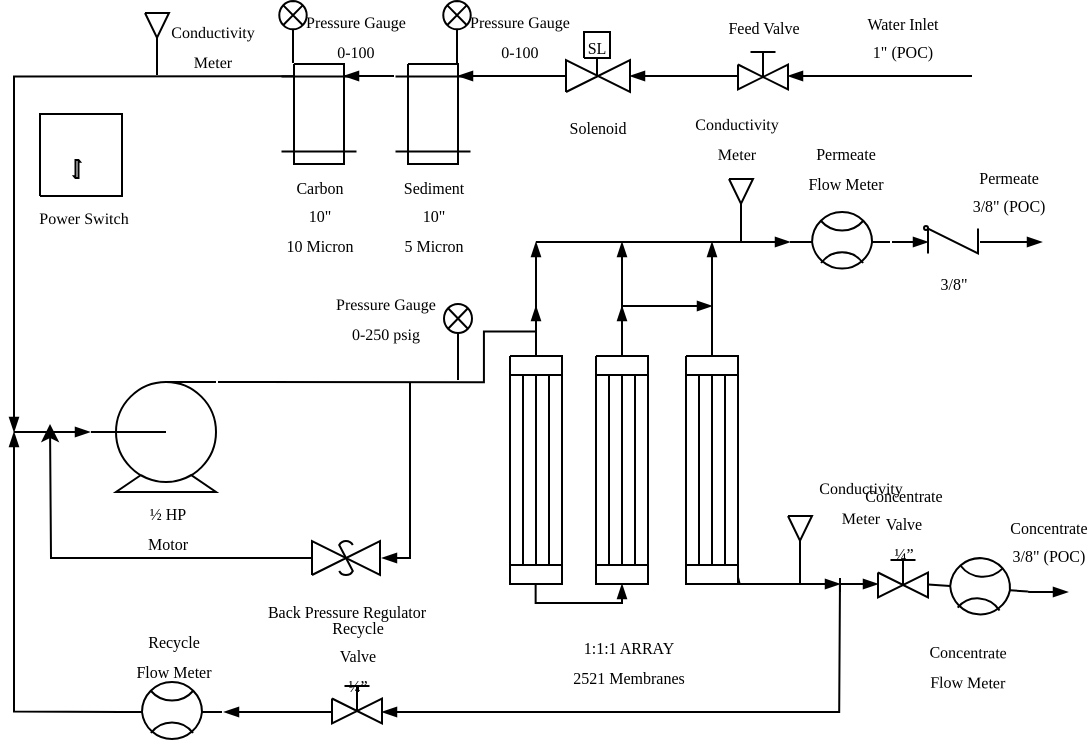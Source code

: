 <mxfile version="13.2.2" type="github">
  <diagram id="MShefhGijXn1EoUvpbQ7" name="Page-1">
    <mxGraphModel dx="593" dy="313" grid="1" gridSize="10" guides="1" tooltips="1" connect="1" arrows="1" fold="1" page="1" pageScale="1" pageWidth="850" pageHeight="1100" math="0" shadow="0">
      <root>
        <mxCell id="0" />
        <mxCell id="1" parent="0" />
        <mxCell id="JFg7P7vN6lW9qgMMOl7U-22" value="&lt;font style=&quot;font-size:8px;font-family:Calibri;color:#000000;direction:ltr;letter-spacing:0px;line-height:120%;opacity:1&quot;&gt;Pressure Gauge&lt;br/&gt;0-250 psig&lt;br/&gt;&lt;/font&gt;" style="text;vsdxID=43;rotation=0.05;fillColor=none;gradientColor=none;strokeColor=none;spacingLeft=-3;spacingRight=-3;labelBackgroundColor=none;rounded=0;html=1;whiteSpace=wrap;verticalAlign=middle;align=center;;html=1;" parent="1" vertex="1">
          <mxGeometry x="310" y="300" width="55.65" height="31.61" as="geometry" />
        </mxCell>
        <mxCell id="JFg7P7vN6lW9qgMMOl7U-39" value="&lt;font style=&quot;font-size:8px;font-family:Calibri;color:#000000;direction:ltr;letter-spacing:0px;line-height:120%;opacity:1&quot;&gt;Conductivity &lt;br/&gt;Meter&lt;br/&gt;&lt;/font&gt;" style="text;vsdxID=67;rotation=0.05;fillColor=none;gradientColor=none;strokeColor=none;spacingLeft=-3;spacingRight=-3;labelBackgroundColor=none;rounded=0;html=1;whiteSpace=wrap;verticalAlign=middle;align=center;;html=1;" parent="1" vertex="1">
          <mxGeometry x="490" y="210" width="46.95" height="31.61" as="geometry" />
        </mxCell>
        <mxCell id="JFg7P7vN6lW9qgMMOl7U-1" value="Pipelines" parent="0" />
        <mxCell id="JFg7P7vN6lW9qgMMOl7U-2" style="vsdxID=14;rotation=90;fillColor=none;gradientColor=none;strokeColor=none;spacingLeft=-3;spacingRight=-3;labelBackgroundColor=none;rounded=0;html=1;whiteSpace=wrap;" parent="JFg7P7vN6lW9qgMMOl7U-1" vertex="1">
          <mxGeometry x="358" y="167" width="31" height="14" as="geometry" />
        </mxCell>
        <mxCell id="JFg7P7vN6lW9qgMMOl7U-3" value="" style="verticalAlign=middle;align=center;vsdxID=15;rotation=90;fillColor=#FFFFFF;gradientColor=none;shape=stencil(tVLLEoMgDPwajjIISu25j/9gKipTKk6grf374tCHqJ0eOr0lZDe7IUFsYxvRSUSJdWCO8qpK1yC2RZSqtpGgnI8Q2yG2qQzIGsy5LUPeiQE5RCdzGTr0gUcGBiW3kOUh3QekgIMvwQNJKS54QEMMf/bKcrxKl/qRPhG9sgkYJ5wybSStBdQy8VpJpUUdlexVym70nP7ibnHSvzjzwfu7K6V12Nar/mkXHPN1ZLLIMePjzlq1IzxbY0IjQpphno0JscCc8EVh5mgmEM06mdMH0zP0T+GE2e4O);strokeColor=#000000;spacingLeft=-3;spacingRight=-3;labelBackgroundColor=none;rounded=0;html=1;whiteSpace=wrap;" parent="JFg7P7vN6lW9qgMMOl7U-2" vertex="1">
          <mxGeometry width="31" height="14" as="geometry" />
        </mxCell>
        <mxCell id="JFg7P7vN6lW9qgMMOl7U-4" value="" style="verticalAlign=middle;align=center;vsdxID=17;rotation=90;fillColor=#000000;gradientColor=none;shape=stencil(UzV2Ls5ILEhVNTIoLinKz04tz0wpyVA1dlE1MsrMy0gtyiwBslSNXVWNndPyi1LTi/JL81Ig/IJEkEoQKze/DGRCBUSfiameuSFIl5FBJUTE1ADMdYOozsnMQ1JtaGCARy2QgbAG4kJkOXQnAYUg3jF2BQA=);strokeColor=#000000;spacingLeft=-3;spacingRight=-3;labelBackgroundColor=none;rounded=0;html=1;whiteSpace=wrap;" parent="JFg7P7vN6lW9qgMMOl7U-2" vertex="1">
          <mxGeometry width="31" height="14" as="geometry" />
        </mxCell>
        <mxCell id="JFg7P7vN6lW9qgMMOl7U-5" value="&lt;font style=&quot;font-size:8px;font-family:Calibri;color:#000000;direction:ltr;letter-spacing:0px;line-height:120%;opacity:1&quot;&gt;Pressure Gauge&lt;br/&gt;0-100&lt;br/&gt;&lt;/font&gt;" style="text;vsdxID=14;rotation=0.05;fillColor=none;gradientColor=none;strokeColor=none;spacingLeft=-3;spacingRight=-3;labelBackgroundColor=none;rounded=0;html=1;whiteSpace=wrap;verticalAlign=middle;align=center;;html=1;" parent="JFg7P7vN6lW9qgMMOl7U-2" vertex="1">
          <mxGeometry x="19" y="-8" width="55.65" height="31.61" as="geometry" />
        </mxCell>
        <mxCell id="JFg7P7vN6lW9qgMMOl7U-6" style="vsdxID=18;rotation=90;fillColor=none;gradientColor=none;strokeColor=none;spacingLeft=-3;spacingRight=-3;labelBackgroundColor=none;rounded=0;html=1;whiteSpace=wrap;" parent="JFg7P7vN6lW9qgMMOl7U-1" vertex="1">
          <mxGeometry x="276" y="167" width="31" height="14" as="geometry" />
        </mxCell>
        <mxCell id="JFg7P7vN6lW9qgMMOl7U-7" value="" style="verticalAlign=middle;align=center;vsdxID=19;rotation=90;fillColor=#FFFFFF;gradientColor=none;shape=stencil(tVLLEoMgDPwajjIISu25j/9gKipTKk6grf374tCHqJ0eOr0lZDe7IUFsYxvRSUSJdWCO8qpK1yC2RZSqtpGgnI8Q2yG2qQzIGsy5LUPeiQE5RCdzGTr0gUcGBiW3kOUh3QekgIMvwQNJKS54QEMMf/bKcrxKl/qRPhG9sgkYJ5wybSStBdQy8VpJpUUdlexVym70nP7ibnHSvzjzwfu7K6V12Nar/mkXHPN1ZLLIMePjzlq1IzxbY0IjQpphno0JscCc8EVh5mgmEM06mdMH0zP0T+GE2e4O);strokeColor=#000000;spacingLeft=-3;spacingRight=-3;labelBackgroundColor=none;rounded=0;html=1;whiteSpace=wrap;" parent="JFg7P7vN6lW9qgMMOl7U-6" vertex="1">
          <mxGeometry width="31" height="14" as="geometry" />
        </mxCell>
        <mxCell id="JFg7P7vN6lW9qgMMOl7U-8" value="" style="verticalAlign=middle;align=center;vsdxID=21;rotation=90;fillColor=#000000;gradientColor=none;shape=stencil(UzV2Ls5ILEhVNTIoLinKz04tz0wpyVA1dlE1MsrMy0gtyiwBslSNXVWNndPyi1LTi/JL81Ig/IJEkEoQKze/DGRCBUSfiameuSFIl5FBJUTE1ADMdYOozsnMQ1JtaGCARy2QgbAG4kJkOXQnAYUg3jF2BQA=);strokeColor=#000000;spacingLeft=-3;spacingRight=-3;labelBackgroundColor=none;rounded=0;html=1;whiteSpace=wrap;" parent="JFg7P7vN6lW9qgMMOl7U-6" vertex="1">
          <mxGeometry width="31" height="14" as="geometry" />
        </mxCell>
        <mxCell id="JFg7P7vN6lW9qgMMOl7U-9" value="&lt;font style=&quot;font-size:8px;font-family:Calibri;color:#000000;direction:ltr;letter-spacing:0px;line-height:120%;opacity:1&quot;&gt;Pressure Gauge&lt;br/&gt;0-100&lt;br/&gt;&lt;/font&gt;" style="text;vsdxID=18;rotation=0.05;fillColor=none;gradientColor=none;strokeColor=none;spacingLeft=-3;spacingRight=-3;labelBackgroundColor=none;rounded=0;html=1;whiteSpace=wrap;verticalAlign=middle;align=center;;html=1;" parent="JFg7P7vN6lW9qgMMOl7U-6" vertex="1">
          <mxGeometry x="19" y="-8" width="55.65" height="31.61" as="geometry" />
        </mxCell>
        <mxCell id="JFg7P7vN6lW9qgMMOl7U-10" style="vsdxID=23;fillColor=none;gradientColor=none;strokeColor=none;spacingLeft=-3;spacingRight=-3;labelBackgroundColor=none;rounded=0;html=1;whiteSpace=wrap;" parent="JFg7P7vN6lW9qgMMOl7U-1" vertex="1">
          <mxGeometry x="206" y="499" width="50" height="30" as="geometry" />
        </mxCell>
        <mxCell id="JFg7P7vN6lW9qgMMOl7U-11" style="vsdxID=24;fillColor=#FFFFFF;gradientColor=none;shape=stencil(tVPLbsMgEPwajkaYjR+c0+Q/UINtVNdYmCTO3xe0rhscGrWH3HZ3hmWGEQT2UydHRTibnDUf6qpPriPwRjjXQ6esdr4icCCwb4xVrTXn4YT9KAMzVJ/mEjbMeI6zcISzG7YFtkekSvvuIbtQgdG8RLZd6ZQvo4VUJ/exOZOznjJrnHTaDAguWC9tqzJ/V9b0so2g6arU+DBOquOCQh2r29VUxOrSbv+tLv+DOl/8vHmj+x4jW/FfAxGRxLx4YrmiFWwslzT0d5arPLXvJYHERjYX18+MlPRb12oEaCHi7ERq30uMRNltcvPF9m/5Ef5LOHwB);strokeColor=#000000;spacingLeft=-3;spacingRight=-3;labelBackgroundColor=none;rounded=0;html=1;whiteSpace=wrap;" parent="JFg7P7vN6lW9qgMMOl7U-10" vertex="1">
          <mxGeometry width="50" height="30" as="geometry" />
        </mxCell>
        <mxCell id="JFg7P7vN6lW9qgMMOl7U-12" style="vsdxID=25;fillColor=#000000;gradientColor=none;shape=stencil(jZBJDoAgDEVP0z3SmLh3uIcJKEQFgzjdXkgXDgvi7v/29actYLmodpbA2eKdHeSuhVeAFXCujZJO+6AAa8Cys072zq5GkJ/bSEY12S0mHDTH4gRnJ7mcbEPkqM2DTKLv0OJ/asZSbBD34nTzs/c9MpToQVhf);strokeColor=#000000;spacingLeft=-3;spacingRight=-3;labelBackgroundColor=none;rounded=0;html=1;whiteSpace=wrap;" parent="JFg7P7vN6lW9qgMMOl7U-10" vertex="1">
          <mxGeometry width="50" height="30" as="geometry" />
        </mxCell>
        <mxCell id="JFg7P7vN6lW9qgMMOl7U-13" value="&lt;font style=&quot;font-size:8px;font-family:Calibri;color:#000000;direction:ltr;letter-spacing:0px;line-height:120%;opacity:1&quot;&gt;Recycle&lt;br/&gt;Flow Meter&lt;br/&gt;&lt;/font&gt;" style="text;vsdxID=23;fillColor=none;gradientColor=none;strokeColor=none;spacingLeft=-3;spacingRight=-3;labelBackgroundColor=none;rounded=0;html=1;whiteSpace=wrap;verticalAlign=middle;align=center;;html=1;" parent="JFg7P7vN6lW9qgMMOl7U-10" vertex="1">
          <mxGeometry x="4.58" y="-29.62" width="41.64" height="31.61" as="geometry" />
        </mxCell>
        <mxCell id="JFg7P7vN6lW9qgMMOl7U-14" value="" style="vsdxID=36;edgeStyle=none;startArrow=blockThin;endArrow=none;startSize=5;endSize=5;strokeColor=#000000;spacingTop=0;spacingBottom=0;spacingLeft=0;spacingRight=0;verticalAlign=middle;html=1;labelBackgroundColor=none;rounded=0;align=center;" parent="JFg7P7vN6lW9qgMMOl7U-1" edge="1">
          <mxGeometry relative="1" as="geometry">
            <mxPoint x="53" y="-61" as="offset" />
            <Array as="points" />
            <mxPoint x="501" y="406" as="sourcePoint" />
            <mxPoint x="501" y="311" as="targetPoint" />
          </mxGeometry>
        </mxCell>
        <mxCell id="JFg7P7vN6lW9qgMMOl7U-15" value="" style="vsdxID=35;edgeStyle=none;startArrow=blockThin;endArrow=none;startSize=5;endSize=5;strokeColor=#000000;spacingTop=0;spacingBottom=0;spacingLeft=0;spacingRight=0;verticalAlign=middle;html=1;labelBackgroundColor=none;rounded=0;align=center;" parent="JFg7P7vN6lW9qgMMOl7U-1" edge="1">
          <mxGeometry relative="1" as="geometry">
            <mxPoint x="18" y="-13" as="offset" />
            <Array as="points" />
            <mxPoint x="501" y="311" as="sourcePoint" />
            <mxPoint x="456" y="311" as="targetPoint" />
          </mxGeometry>
        </mxCell>
        <mxCell id="JFg7P7vN6lW9qgMMOl7U-16" value="" style="vsdxID=51;edgeStyle=none;startArrow=blockThin;endArrow=none;startSize=5;endSize=5;strokeColor=#000000;spacingTop=0;spacingBottom=0;spacingLeft=0;spacingRight=0;verticalAlign=middle;html=1;labelBackgroundColor=none;rounded=0;align=center;" parent="JFg7P7vN6lW9qgMMOl7U-1" edge="1">
          <mxGeometry relative="1" as="geometry">
            <mxPoint x="-23" y="-13" as="offset" />
            <Array as="points" />
            <mxPoint x="540" y="279" as="sourcePoint" />
            <mxPoint x="413" y="279" as="targetPoint" />
          </mxGeometry>
        </mxCell>
        <mxCell id="JFg7P7vN6lW9qgMMOl7U-17" value="" style="vsdxID=34;edgeStyle=none;startArrow=blockThin;endArrow=none;startSize=5;endSize=5;strokeColor=#000000;spacingTop=0;spacingBottom=0;spacingLeft=0;spacingRight=0;verticalAlign=middle;html=1;labelBackgroundColor=none;rounded=0;align=center;" parent="JFg7P7vN6lW9qgMMOl7U-1" edge="1">
          <mxGeometry relative="1" as="geometry">
            <mxPoint x="27" y="34" as="offset" />
            <Array as="points" />
            <mxPoint x="456" y="311" as="sourcePoint" />
            <mxPoint x="456" y="406" as="targetPoint" />
          </mxGeometry>
        </mxCell>
        <mxCell id="JFg7P7vN6lW9qgMMOl7U-18" value="" style="vsdxID=32;edgeStyle=none;startArrow=blockThin;endArrow=none;startSize=5;endSize=5;strokeColor=#000000;spacingTop=0;spacingBottom=0;spacingLeft=0;spacingRight=0;verticalAlign=middle;html=1;labelBackgroundColor=none;rounded=0;align=center;" parent="JFg7P7vN6lW9qgMMOl7U-1" edge="1">
          <mxGeometry relative="1" as="geometry">
            <mxPoint x="53" y="-61" as="offset" />
            <Array as="points" />
            <mxPoint x="413" y="406" as="sourcePoint" />
            <mxPoint x="413" y="311" as="targetPoint" />
          </mxGeometry>
        </mxCell>
        <mxCell id="JFg7P7vN6lW9qgMMOl7U-19" style="vsdxID=43;rotation=90;fillColor=none;gradientColor=none;strokeColor=none;spacingLeft=-3;spacingRight=-3;labelBackgroundColor=none;rounded=0;html=1;whiteSpace=wrap;" parent="JFg7P7vN6lW9qgMMOl7U-1" vertex="1">
          <mxGeometry x="355" y="322" width="38" height="14" as="geometry" />
        </mxCell>
        <mxCell id="JFg7P7vN6lW9qgMMOl7U-20" value="" style="verticalAlign=middle;align=center;vsdxID=44;rotation=90;fillColor=#FFFFFF;gradientColor=none;shape=stencil(tVLLDsIgEPwajiU8pKnnWv+DWNoSsTQLav17afBRrMZ48LbLzuzMsot46To5KMSI82D36qxr3yG+QYzpvlOgfYgQrxAvGwuqBXvs65gPckJO0cGepg5j5JGJwcglZiKm24iUsAsluCHpGhMR0ZDC7714gem7dmTM5KhdBtZLr22fKBsJrcqCVNYY2SYld1ZqmD3TH81hQhN/b2f9i7kQPD+80cbEfT3qn7YhsCgSk4XAPJ93Nrqf4TnDgiUEusL5ak5IBZaELwoLRwuBZNaXOUPweojhKR4xr64=);strokeColor=#000000;spacingLeft=-3;spacingRight=-3;labelBackgroundColor=none;rounded=0;html=1;whiteSpace=wrap;" parent="JFg7P7vN6lW9qgMMOl7U-19" vertex="1">
          <mxGeometry width="38" height="14" as="geometry" />
        </mxCell>
        <mxCell id="JFg7P7vN6lW9qgMMOl7U-21" value="" style="verticalAlign=middle;align=center;vsdxID=46;rotation=90;fillColor=#000000;gradientColor=none;shape=stencil(fU85DoAwDHtNVhQaIbFz/AOJQiugRaVcv6clA4iBzXbsxAEqFtXMEgQu3tlB7rr1CqgEIbRR0mkfEFAFVHTWyd7Z1bTM5yY6I5rsFjccnKM8SWNI4MlChjet2Txq8zKniD/eAJ4rXPA9+zYKEn9D1QU=);strokeColor=#000000;spacingLeft=-3;spacingRight=-3;labelBackgroundColor=none;rounded=0;html=1;whiteSpace=wrap;" parent="JFg7P7vN6lW9qgMMOl7U-19" vertex="1">
          <mxGeometry width="38" height="14" as="geometry" />
        </mxCell>
        <mxCell id="JFg7P7vN6lW9qgMMOl7U-23" value="&lt;p style=&quot;align:center;margin-left:0;margin-right:0;margin-top:0px;margin-bottom:0px;text-indent:0;valign:middle;direction:ltr;&quot;&gt;&lt;font style=&quot;font-size:8px;font-family:Calibri;color:#000000;direction:ltr;letter-spacing:0px;line-height:120%;opacity:1&quot;&gt;1:1:1 ARRAY&lt;br/&gt;2521 Membranes&lt;/font&gt;&lt;font style=&quot;font-size:14px;font-family:Calibri;color:#000000;direction:ltr;letter-spacing:0px;line-height:120%;opacity:1&quot;&gt;&lt;br/&gt;&lt;/font&gt;&lt;/p&gt;" style="verticalAlign=middle;align=center;vsdxID=47;fillColor=none;gradientColor=none;shape=stencil(nZBLDoAgDERP0z3SIyjew0SURgSD+Lu9kMZoXLhwN9O+tukAlrNpJg1SzDH4QW/URgNYgZTkjA4UkwJUgGXng+6DX1zLfmoymdXo17xh5zmRJ6Q42BWCfc2oJfdAr+Yv+AP9Cb7OJ3H/2JG1HNGz/84klThPVCc=);strokeColor=none;labelBackgroundColor=none;rounded=0;html=1;whiteSpace=wrap;" parent="JFg7P7vN6lW9qgMMOl7U-1" vertex="1">
          <mxGeometry x="406" y="476" width="107" height="25" as="geometry" />
        </mxCell>
        <mxCell id="JFg7P7vN6lW9qgMMOl7U-24" style="vsdxID=55;fillColor=none;gradientColor=none;strokeColor=none;spacingLeft=-3;spacingRight=-3;labelBackgroundColor=none;rounded=0;html=1;whiteSpace=wrap;" parent="JFg7P7vN6lW9qgMMOl7U-1" vertex="1">
          <mxGeometry x="540" y="264" width="50" height="30" as="geometry" />
        </mxCell>
        <mxCell id="JFg7P7vN6lW9qgMMOl7U-25" style="vsdxID=56;fillColor=#FFFFFF;gradientColor=none;shape=stencil(tVPLbsMgEPwajkaY9YOc0/Q/UIJtVNdYa9I4f18oViJwHDWH3JadYXeGEQT2UydHRTibLJovddEn2xH4IJzroVOorasIHAjsG4OqRXMeTuE8Ss/01bf58RPmcI9zyoS/xdk1dEr2d/wMbIlHB+HCBkY95tl4o1OoQmshia2RbM7krKcMjZVWmyGAC9ZLbFXm1mVNL9sImi5Kjav2Q4F8RyERWAgq6kjgpueXBeb/EOiK++M3uu9Ddjd8KxnIU5V5+cR4TUWZGK9owSPjNWyMfEsysZ31bvHMTkVZkdgBWkRu1g8k3ugmijGJ0BXpf3Ot8Ffh8As=);strokeColor=#000000;spacingLeft=-3;spacingRight=-3;labelBackgroundColor=none;rounded=0;html=1;whiteSpace=wrap;" parent="JFg7P7vN6lW9qgMMOl7U-24" vertex="1">
          <mxGeometry width="50" height="30" as="geometry" />
        </mxCell>
        <mxCell id="JFg7P7vN6lW9qgMMOl7U-26" style="vsdxID=57;fillColor=#000000;gradientColor=none;shape=stencil(UzV2Ls5ILEhVNTIoLinKz04tz0wpyVA1dlE1MsrMy0gtyiwBslSNXVWNndPyi1LTi/JL81Ig/IJEkEoQKze/DGRCBUSfAUiHkUElhGcK4bpBVOZk5iGpNDLSM7DAoxrVXAsCqlHNNjTA5w4gA+F8iM+R5dC9ChSCBJOxKwA=);strokeColor=#000000;spacingLeft=-3;spacingRight=-3;labelBackgroundColor=none;rounded=0;html=1;whiteSpace=wrap;" parent="JFg7P7vN6lW9qgMMOl7U-24" vertex="1">
          <mxGeometry width="50" height="30" as="geometry" />
        </mxCell>
        <mxCell id="JFg7P7vN6lW9qgMMOl7U-27" value="&lt;font style=&quot;font-size:8px;font-family:Calibri;color:#000000;direction:ltr;letter-spacing:0px;line-height:120%;opacity:1&quot;&gt;Permeate&lt;br/&gt;Flow Meter&lt;br/&gt;&lt;/font&gt;" style="text;vsdxID=55;fillColor=none;gradientColor=none;strokeColor=none;spacingLeft=-3;spacingRight=-3;labelBackgroundColor=none;rounded=0;html=1;whiteSpace=wrap;verticalAlign=middle;align=center;;html=1;" parent="JFg7P7vN6lW9qgMMOl7U-24" vertex="1">
          <mxGeometry x="7.12" y="-39.15" width="41.64" height="31.61" as="geometry" />
        </mxCell>
        <mxCell id="JFg7P7vN6lW9qgMMOl7U-28" style="vsdxID=8;rotation=90;fillColor=none;gradientColor=none;strokeColor=none;spacingLeft=-3;spacingRight=-3;labelBackgroundColor=none;rounded=0;html=1;whiteSpace=wrap;" parent="JFg7P7vN6lW9qgMMOl7U-1" vertex="1">
          <mxGeometry x="208" y="174" width="31" height="12" as="geometry" />
        </mxCell>
        <mxCell id="JFg7P7vN6lW9qgMMOl7U-29" value="" style="verticalAlign=middle;align=center;vsdxID=9;rotation=90;fillColor=#FFFFFF;gradientColor=none;shape=stencil(jZBLDoQgDIZP0z1DnROg3sNElEYEg+iMtxfShY+Fcff/7dcnoJpNM2mQYo7BD/pHbTSAJUhJzuhAMSnAClB1Pug++MW17Kcmk1mNfs0d/lwncoUUG7uPYF8zasmd0OLKfh/QK/kavI1P4li7I2v56nP+fmYK8Yuw2gE=);strokeColor=#000000;spacingLeft=-3;spacingRight=-3;labelBackgroundColor=none;rounded=0;html=1;whiteSpace=wrap;" parent="JFg7P7vN6lW9qgMMOl7U-28" vertex="1">
          <mxGeometry width="31" height="12" as="geometry" />
        </mxCell>
        <mxCell id="JFg7P7vN6lW9qgMMOl7U-30" value="" style="verticalAlign=middle;align=center;vsdxID=10;rotation=90;fillColor=#000000;gradientColor=none;shape=stencil(fY9LDoAgDERP0z1SPYGfe5CAQlQggL/bC+lC48LdTPvaTgHbqIVXwFlMwc3qMDJpwA44N1arYFJWgD1gO7qgpuA2K8l7UciiVreXDSfNVYyVGc4u8g3ZgdjF2Bdb/6FZPDco3rv3zZNL9Av2Nw==);strokeColor=#000000;spacingLeft=-3;spacingRight=-3;labelBackgroundColor=none;rounded=0;html=1;whiteSpace=wrap;" parent="JFg7P7vN6lW9qgMMOl7U-28" vertex="1">
          <mxGeometry width="31" height="12" as="geometry" />
        </mxCell>
        <mxCell id="JFg7P7vN6lW9qgMMOl7U-31" value="&lt;font style=&quot;font-size:8px;font-family:Calibri;color:#000000;direction:ltr;letter-spacing:0px;line-height:120%;opacity:1&quot;&gt;Conductivity &lt;br/&gt;Meter&lt;br/&gt;&lt;/font&gt;" style="text;vsdxID=8;rotation=0.05;fillColor=none;gradientColor=none;strokeColor=none;spacingLeft=-3;spacingRight=-3;labelBackgroundColor=none;rounded=0;html=1;whiteSpace=wrap;verticalAlign=middle;align=center;;html=1;" parent="JFg7P7vN6lW9qgMMOl7U-28" vertex="1">
          <mxGeometry x="20" y="-10" width="46.95" height="31.61" as="geometry" />
        </mxCell>
        <mxCell id="JFg7P7vN6lW9qgMMOl7U-32" style="vsdxID=59;rotation=4;fillColor=none;gradientColor=none;strokeColor=none;spacingLeft=-3;spacingRight=-3;labelBackgroundColor=none;rounded=0;html=1;whiteSpace=wrap;" parent="JFg7P7vN6lW9qgMMOl7U-1" vertex="1">
          <mxGeometry x="609" y="437" width="50" height="30" as="geometry" />
        </mxCell>
        <mxCell id="JFg7P7vN6lW9qgMMOl7U-33" style="vsdxID=60;rotation=4;fillColor=#FFFFFF;gradientColor=none;shape=stencil(tVPRcoMgEPwaHr2BO6n6nKb/wSSoTK04SBv798HipIOaTPuQt+N2OXZvB0aHsVWDZshH7+y7vpizbxm9MkTTt9oZHypGR0aH2jrdOPvZn+N5UDNzrj7s1zxhivcQQeTzLeTfsSP5z/EtspU7BcgtbOKAIrLdjQ65jK2FVCJw3BvJp0xNZsyc9cob20dwwTrlGp2F57K6U00CjReth017VyBWG4F5CUWVCLzr+d8CxR8EhuJ3+bXpupjdDb+XDAkQ6RqFfGC8gGrl+wVk6rsg4PnexKcEk7rZvl0+ciOhXNshQErsbBdUPtFOEuMqwlCs/1toxb9Kxys=);strokeColor=#000000;spacingLeft=-3;spacingRight=-3;labelBackgroundColor=none;rounded=0;html=1;whiteSpace=wrap;" parent="JFg7P7vN6lW9qgMMOl7U-32" vertex="1">
          <mxGeometry width="50" height="30" as="geometry" />
        </mxCell>
        <mxCell id="JFg7P7vN6lW9qgMMOl7U-34" style="vsdxID=61;rotation=4;fillColor=#000000;gradientColor=none;shape=stencil(jVDLDoMwDPuaXFFIQOLO2H8gUdZqrEWl4/H3tMphsAPiZieOZQe4nnQ7KiCcgndvtZguaOAHEBmrlTchIuAGuO6dVy/vvrYTPrZJmdDHzclhlTtMF4SbsFLoU5SDsQclUZYXF+qzb0UZ0m3vHK9yRPCLL82Pu/+qcSRv4mYH);strokeColor=#000000;spacingLeft=-3;spacingRight=-3;labelBackgroundColor=none;rounded=0;html=1;whiteSpace=wrap;" parent="JFg7P7vN6lW9qgMMOl7U-32" vertex="1">
          <mxGeometry width="50" height="30" as="geometry" />
        </mxCell>
        <mxCell id="JFg7P7vN6lW9qgMMOl7U-35" value="&lt;font style=&quot;font-size:8px;font-family:Calibri;color:#000000;direction:ltr;letter-spacing:0px;line-height:120%;opacity:1&quot;&gt;Concentrate&lt;br/&gt;Flow Meter&lt;br/&gt;&lt;/font&gt;" style="text;vsdxID=59;rotation=0.56;fillColor=none;gradientColor=none;strokeColor=none;spacingLeft=-3;spacingRight=-3;labelBackgroundColor=none;rounded=0;html=1;whiteSpace=wrap;verticalAlign=middle;align=center;;html=1;" parent="JFg7P7vN6lW9qgMMOl7U-32" vertex="1">
          <mxGeometry x="-2" y="37" width="44.48" height="31.61" as="geometry" />
        </mxCell>
        <mxCell id="JFg7P7vN6lW9qgMMOl7U-36" style="vsdxID=67;rotation=90;fillColor=none;gradientColor=none;strokeColor=none;spacingLeft=-3;spacingRight=-3;labelBackgroundColor=none;rounded=0;html=1;whiteSpace=wrap;" parent="JFg7P7vN6lW9qgMMOl7U-1" vertex="1">
          <mxGeometry x="500" y="257" width="31" height="12" as="geometry" />
        </mxCell>
        <mxCell id="JFg7P7vN6lW9qgMMOl7U-37" value="" style="verticalAlign=middle;align=center;vsdxID=68;rotation=90;fillColor=#FFFFFF;gradientColor=none;shape=stencil(jZBLDoQgDIZP0z1DnROg3sNElEYEg+iMtxfShY+Fcff/7dcnoJpNM2mQYo7BD/pHbTSAJUhJzuhAMSnAClB1Pug++MW17Kcmk1mNfs0d/lwncoUUG7uPYF8zasmd0OLKfh/QK/kavI1P4li7I2v56nP+fmYK8Yuw2gE=);strokeColor=#000000;spacingLeft=-3;spacingRight=-3;labelBackgroundColor=none;rounded=0;html=1;whiteSpace=wrap;" parent="JFg7P7vN6lW9qgMMOl7U-36" vertex="1">
          <mxGeometry width="31" height="12" as="geometry" />
        </mxCell>
        <mxCell id="JFg7P7vN6lW9qgMMOl7U-38" value="" style="verticalAlign=middle;align=center;vsdxID=69;rotation=90;fillColor=#000000;gradientColor=none;shape=stencil(fY9LDoAgDERP0z1SPYGfe5CAQlQggL/bC+lC48LdTPvaTgHbqIVXwFlMwc3qMDJpwA44N1arYFJWgD1gO7qgpuA2K8l7UciiVreXDSfNVYyVGc4u8g3ZgdjF2Bdb/6FZPDco3rv3zZNL9Av2Nw==);strokeColor=#000000;spacingLeft=-3;spacingRight=-3;labelBackgroundColor=none;rounded=0;html=1;whiteSpace=wrap;" parent="JFg7P7vN6lW9qgMMOl7U-36" vertex="1">
          <mxGeometry width="31" height="12" as="geometry" />
        </mxCell>
        <mxCell id="JFg7P7vN6lW9qgMMOl7U-40" style="vsdxID=38;rotation=90;fillColor=none;gradientColor=none;strokeColor=none;spacingLeft=-3;spacingRight=-3;labelBackgroundColor=none;rounded=0;html=1;whiteSpace=wrap;" parent="JFg7P7vN6lW9qgMMOl7U-1" vertex="1">
          <mxGeometry x="528" y="427" width="70.97" height="12" as="geometry" />
        </mxCell>
        <mxCell id="JFg7P7vN6lW9qgMMOl7U-41" value="" style="verticalAlign=middle;align=center;vsdxID=39;rotation=90;fillColor=#FFFFFF;gradientColor=none;shape=stencil(jZBJDoQwDARf4yvKxIIPsPwDiUCsCQkKYZnfTyIfWA6IW7ddttoGLGfdTgqkmIN3X7VRFzRgBVKS1cpTiAqwBix759Xg3WI79lObyKRGt6YNO8+JNCHFj91HsG8YNWRPKBYZFhc8f6Cvi1+DtwRRHMl7MoYPP/fvl8YSfwnrPw==);strokeColor=#000000;spacingLeft=-3;spacingRight=-3;labelBackgroundColor=none;rounded=0;html=1;whiteSpace=wrap;" parent="JFg7P7vN6lW9qgMMOl7U-40" vertex="1">
          <mxGeometry width="34" height="12" as="geometry" />
        </mxCell>
        <mxCell id="JFg7P7vN6lW9qgMMOl7U-42" value="" style="verticalAlign=middle;align=center;vsdxID=40;rotation=90;fillColor=#000000;gradientColor=none;shape=stencil(fY9LDoAgDERP061BGrmAn3uYiEJUIIC/2wvpQuPC3Uz72k4B66B6J4GzEL2d5aGHqAAb4FwbJb2OSQG2gPVovZy83cxA3vWZzGq1e95w0lzJWJ7h7CJfke2IXbR5sSgKFD90Es8ZSvjufSOlEr2D7Q0=);strokeColor=#000000;spacingLeft=-3;spacingRight=-3;labelBackgroundColor=none;rounded=0;html=1;whiteSpace=wrap;" parent="JFg7P7vN6lW9qgMMOl7U-40" vertex="1">
          <mxGeometry width="34" height="12" as="geometry" />
        </mxCell>
        <mxCell id="JFg7P7vN6lW9qgMMOl7U-43" value="&lt;font style=&quot;font-size:8px;font-family:Calibri;color:#000000;direction:ltr;letter-spacing:0px;line-height:120%;opacity:1&quot;&gt;Conductivity &lt;br/&gt;Meter&lt;br/&gt;&lt;/font&gt;" style="text;vsdxID=38;rotation=0.05;fillColor=none;gradientColor=none;strokeColor=none;spacingLeft=-3;spacingRight=-3;labelBackgroundColor=none;rounded=0;html=1;whiteSpace=wrap;verticalAlign=middle;align=center;;html=1;" parent="JFg7P7vN6lW9qgMMOl7U-40" vertex="1">
          <mxGeometry x="24.02" y="-30" width="46.95" height="21" as="geometry" />
        </mxCell>
        <mxCell id="JFg7P7vN6lW9qgMMOl7U-44" value="" style="verticalAlign=middle;align=center;vsdxID=72;fillColor=#FFFFFF;gradientColor=none;shape=stencil(nZBLDoAgDERP0z3SIyjew0SURgSD+Lu9kMZoXLhwN9O+tukAlrNpJg1SzDH4QW/URgNYgZTkjA4UkwJUgGXng+6DX1zLfmoymdXo17xh5zmRJ6Q42BWCfc2oJfdAr+Yv+AP9Cb7OJ3H/2JG1HNGz/84klThPVCc=);strokeColor=#000000;labelBackgroundColor=none;rounded=0;html=1;whiteSpace=wrap;" parent="JFg7P7vN6lW9qgMMOl7U-1" vertex="1">
          <mxGeometry x="165" y="215" width="41" height="41" as="geometry" />
        </mxCell>
        <mxCell id="JFg7P7vN6lW9qgMMOl7U-47" parent="JFg7P7vN6lW9qgMMOl7U-1" vertex="1">
          <mxGeometry x="350" y="349" as="geometry" />
        </mxCell>
        <mxCell id="JFg7P7vN6lW9qgMMOl7U-48" value="" style="vsdxID=76;edgeStyle=none;startArrow=blockThin;endArrow=none;startSize=5;endSize=5;strokeColor=#000000;spacingTop=0;spacingBottom=0;spacingLeft=0;spacingRight=0;verticalAlign=middle;html=1;labelBackgroundColor=none;rounded=0;align=center;exitX=1.029;exitY=0.5;exitDx=0;exitDy=0;exitPerimeter=0;" parent="JFg7P7vN6lW9qgMMOl7U-1" source="JFg7P7vN6lW9qgMMOl7U-96" target="JFg7P7vN6lW9qgMMOl7U-47" edge="1">
          <mxGeometry relative="1" as="geometry">
            <mxPoint x="46" y="16" as="offset" />
            <Array as="points">
              <mxPoint x="350" y="437" />
            </Array>
          </mxGeometry>
        </mxCell>
        <mxCell id="JFg7P7vN6lW9qgMMOl7U-49" parent="JFg7P7vN6lW9qgMMOl7U-1" vertex="1">
          <mxGeometry x="565" y="450" as="geometry" />
        </mxCell>
        <mxCell id="JFg7P7vN6lW9qgMMOl7U-50" value="" style="vsdxID=37;edgeStyle=none;startArrow=blockThin;endArrow=none;startSize=5;endSize=5;strokeColor=#000000;spacingTop=0;spacingBottom=0;spacingLeft=0;spacingRight=0;verticalAlign=middle;html=1;labelBackgroundColor=none;rounded=0;align=center;" parent="JFg7P7vN6lW9qgMMOl7U-1" source="JFg7P7vN6lW9qgMMOl7U-49" target="JFg7P7vN6lW9qgMMOl7U-106" edge="1">
          <mxGeometry relative="1" as="geometry">
            <mxPoint x="15" y="-13" as="offset" />
            <Array as="points">
              <mxPoint x="514.83" y="450" />
            </Array>
          </mxGeometry>
        </mxCell>
        <mxCell id="JFg7P7vN6lW9qgMMOl7U-51" parent="JFg7P7vN6lW9qgMMOl7U-1" vertex="1">
          <mxGeometry x="631" y="196" as="geometry" />
        </mxCell>
        <mxCell id="JFg7P7vN6lW9qgMMOl7U-52" value="&lt;font style=&quot;font-size:8px;font-family:Calibri;color:#000000;direction:ltr;letter-spacing:0px;line-height:120%;opacity:1&quot;&gt;Water Inlet&lt;br/&gt;1&amp;quot; (POC)&lt;br/&gt;&lt;/font&gt;" style="vsdxID=1;edgeStyle=none;startArrow=blockThin;endArrow=none;startSize=5;endSize=5;strokeColor=#000000;spacingTop=0;spacingBottom=0;spacingLeft=0;spacingRight=0;verticalAlign=middle;html=1;labelBackgroundColor=none;rounded=0;align=center;exitX=1;exitY=0.48;exitDx=0;exitDy=0;exitPerimeter=0;" parent="JFg7P7vN6lW9qgMMOl7U-1" source="JFg7P7vN6lW9qgMMOl7U-94" target="JFg7P7vN6lW9qgMMOl7U-51" edge="1">
          <mxGeometry relative="1" as="geometry">
            <mxPoint x="11" y="-20" as="offset" />
            <Array as="points" />
          </mxGeometry>
        </mxCell>
        <mxCell id="JFg7P7vN6lW9qgMMOl7U-53" parent="JFg7P7vN6lW9qgMMOl7U-1" vertex="1">
          <mxGeometry x="374" y="196" as="geometry" />
        </mxCell>
        <mxCell id="JFg7P7vN6lW9qgMMOl7U-54" value="" style="vsdxID=4;edgeStyle=none;startArrow=blockThin;endArrow=none;startSize=5;endSize=5;strokeColor=#000000;spacingTop=0;spacingBottom=0;spacingLeft=0;spacingRight=0;verticalAlign=middle;html=1;labelBackgroundColor=none;rounded=0;align=center;entryX=0;entryY=0.5;entryDx=0;entryDy=0;entryPerimeter=0;" parent="JFg7P7vN6lW9qgMMOl7U-1" source="JFg7P7vN6lW9qgMMOl7U-53" target="JFg7P7vN6lW9qgMMOl7U-84" edge="1">
          <mxGeometry relative="1" as="geometry">
            <mxPoint x="67" y="-13" as="offset" />
            <Array as="points" />
          </mxGeometry>
        </mxCell>
        <mxCell id="JFg7P7vN6lW9qgMMOl7U-55" parent="JFg7P7vN6lW9qgMMOl7U-1" vertex="1">
          <mxGeometry x="152" y="374" as="geometry" />
        </mxCell>
        <mxCell id="JFg7P7vN6lW9qgMMOl7U-56" value="" style="vsdxID=12;edgeStyle=none;startArrow=blockThin;endArrow=none;startSize=5;endSize=5;strokeColor=#000000;spacingTop=0;spacingBottom=0;spacingLeft=0;spacingRight=0;verticalAlign=middle;html=1;labelBackgroundColor=none;rounded=0;align=center;entryX=0;entryY=0.5;entryDx=0;entryDy=0;entryPerimeter=0;" parent="JFg7P7vN6lW9qgMMOl7U-1" source="JFg7P7vN6lW9qgMMOl7U-55" target="JFg7P7vN6lW9qgMMOl7U-10" edge="1">
          <mxGeometry relative="1" as="geometry">
            <mxPoint x="40" y="29" as="offset" />
            <Array as="points">
              <mxPoint x="152" y="513.7" />
            </Array>
          </mxGeometry>
        </mxCell>
        <mxCell id="JFg7P7vN6lW9qgMMOl7U-57" parent="JFg7P7vN6lW9qgMMOl7U-1" vertex="1">
          <mxGeometry x="207" y="315" as="geometry" />
        </mxCell>
        <mxCell id="JFg7P7vN6lW9qgMMOl7U-59" value="" style="vsdxID=71;edgeStyle=none;startArrow=blockThin;endArrow=none;startSize=5;endSize=5;strokeColor=#000000;spacingTop=0;spacingBottom=0;spacingLeft=0;spacingRight=0;verticalAlign=middle;html=1;labelBackgroundColor=none;rounded=0;align=center;exitX=1;exitY=0.5;exitDx=0;exitDy=0;exitPerimeter=0;entryX=0;entryY=0.48;entryDx=0;entryDy=0;entryPerimeter=0;" parent="JFg7P7vN6lW9qgMMOl7U-1" source="JFg7P7vN6lW9qgMMOl7U-84" target="JFg7P7vN6lW9qgMMOl7U-94" edge="1">
          <mxGeometry relative="1" as="geometry">
            <mxPoint x="67" y="-13" as="offset" />
            <Array as="points" />
          </mxGeometry>
        </mxCell>
        <mxCell id="JFg7P7vN6lW9qgMMOl7U-60" parent="JFg7P7vN6lW9qgMMOl7U-1" vertex="1">
          <mxGeometry x="666" y="279" as="geometry" />
        </mxCell>
        <mxCell id="JFg7P7vN6lW9qgMMOl7U-61" value="" style="vsdxID=66;edgeStyle=none;startArrow=blockThin;endArrow=none;startSize=5;endSize=5;strokeColor=#000000;spacingTop=0;spacingBottom=0;spacingLeft=0;spacingRight=0;verticalAlign=middle;html=1;labelBackgroundColor=none;rounded=0;align=center;entryX=1.04;entryY=0.52;entryDx=0;entryDy=0;entryPerimeter=0;" parent="JFg7P7vN6lW9qgMMOl7U-1" source="JFg7P7vN6lW9qgMMOl7U-60" target="JFg7P7vN6lW9qgMMOl7U-91" edge="1">
          <mxGeometry relative="1" as="geometry">
            <mxPoint x="24" y="-13" as="offset" />
            <Array as="points" />
          </mxGeometry>
        </mxCell>
        <mxCell id="JFg7P7vN6lW9qgMMOl7U-62" parent="JFg7P7vN6lW9qgMMOl7U-1" vertex="1">
          <mxGeometry x="679" y="454" as="geometry" />
        </mxCell>
        <mxCell id="JFg7P7vN6lW9qgMMOl7U-63" value="&lt;font style=&quot;font-size:8px;font-family:Calibri;color:#000000;direction:ltr;letter-spacing:0px;line-height:120%;opacity:1&quot;&gt;Concentrate&lt;br/&gt;3/8&amp;quot; (POC)&lt;br/&gt;&lt;/font&gt;" style="vsdxID=63;edgeStyle=none;startArrow=blockThin;endArrow=none;startSize=5;endSize=5;strokeColor=#000000;spacingTop=0;spacingBottom=0;spacingLeft=0;spacingRight=0;verticalAlign=middle;html=1;labelBackgroundColor=none;rounded=0;align=center;" parent="JFg7P7vN6lW9qgMMOl7U-1" target="JFg7P7vN6lW9qgMMOl7U-32" edge="1">
          <mxGeometry relative="1" as="geometry">
            <mxPoint y="-26" as="offset" />
            <Array as="points">
              <mxPoint x="659.95" y="454" />
            </Array>
            <mxPoint x="679" y="454" as="sourcePoint" />
          </mxGeometry>
        </mxCell>
        <mxCell id="JFg7P7vN6lW9qgMMOl7U-64" value="&lt;font style=&quot;font-size:8px;font-family:Calibri;color:#000000;direction:ltr;letter-spacing:0px;line-height:120%;opacity:1&quot;&gt;Permeate&lt;br/&gt;3/8&amp;quot; (POC)&lt;br/&gt;&lt;/font&gt;" style="vsdxID=62;edgeStyle=none;startArrow=blockThin;endArrow=none;startSize=5;endSize=5;strokeColor=#000000;spacingTop=0;spacingBottom=0;spacingLeft=0;spacingRight=0;verticalAlign=middle;html=1;labelBackgroundColor=none;rounded=0;align=center;exitX=0;exitY=0.52;exitDx=0;exitDy=0;exitPerimeter=0;entryX=1.02;entryY=0.5;entryDx=0;entryDy=0;entryPerimeter=0;" parent="JFg7P7vN6lW9qgMMOl7U-1" source="JFg7P7vN6lW9qgMMOl7U-91" target="JFg7P7vN6lW9qgMMOl7U-24" edge="1">
          <mxGeometry relative="1" as="geometry">
            <mxPoint x="49" y="-26" as="offset" />
            <Array as="points" />
          </mxGeometry>
        </mxCell>
        <mxCell id="JFg7P7vN6lW9qgMMOl7U-65" parent="JFg7P7vN6lW9qgMMOl7U-1" vertex="1">
          <mxGeometry x="501" y="279" as="geometry" />
        </mxCell>
        <mxCell id="JFg7P7vN6lW9qgMMOl7U-66" value="" style="vsdxID=50;edgeStyle=none;startArrow=blockThin;endArrow=none;startSize=5;endSize=5;strokeColor=#000000;spacingTop=0;spacingBottom=0;spacingLeft=0;spacingRight=0;verticalAlign=middle;html=1;labelBackgroundColor=none;rounded=0;align=center;" parent="JFg7P7vN6lW9qgMMOl7U-1" source="JFg7P7vN6lW9qgMMOl7U-65" target="JFg7P7vN6lW9qgMMOl7U-106" edge="1">
          <mxGeometry relative="1" as="geometry">
            <mxPoint x="53" y="15" as="offset" />
            <Array as="points">
              <mxPoint x="501" y="336.15" />
            </Array>
          </mxGeometry>
        </mxCell>
        <mxCell id="JFg7P7vN6lW9qgMMOl7U-67" parent="JFg7P7vN6lW9qgMMOl7U-1" vertex="1">
          <mxGeometry x="456" y="279" as="geometry" />
        </mxCell>
        <mxCell id="JFg7P7vN6lW9qgMMOl7U-68" value="" style="vsdxID=49;edgeStyle=none;startArrow=blockThin;endArrow=none;startSize=5;endSize=5;strokeColor=#000000;spacingTop=0;spacingBottom=0;spacingLeft=0;spacingRight=0;verticalAlign=middle;html=1;labelBackgroundColor=none;rounded=0;align=center;" parent="JFg7P7vN6lW9qgMMOl7U-1" source="JFg7P7vN6lW9qgMMOl7U-67" target="JFg7P7vN6lW9qgMMOl7U-107" edge="1">
          <mxGeometry relative="1" as="geometry">
            <mxPoint x="53" y="15" as="offset" />
            <Array as="points">
              <mxPoint x="456" y="336.15" />
            </Array>
          </mxGeometry>
        </mxCell>
        <mxCell id="JFg7P7vN6lW9qgMMOl7U-69" parent="JFg7P7vN6lW9qgMMOl7U-1" vertex="1">
          <mxGeometry x="413" y="279" as="geometry" />
        </mxCell>
        <mxCell id="JFg7P7vN6lW9qgMMOl7U-70" value="" style="vsdxID=48;edgeStyle=none;startArrow=blockThin;endArrow=none;startSize=5;endSize=5;strokeColor=#000000;spacingTop=0;spacingBottom=0;spacingLeft=0;spacingRight=0;verticalAlign=middle;html=1;labelBackgroundColor=none;rounded=0;align=center;" parent="JFg7P7vN6lW9qgMMOl7U-1" source="JFg7P7vN6lW9qgMMOl7U-69" target="JFg7P7vN6lW9qgMMOl7U-105" edge="1">
          <mxGeometry relative="1" as="geometry">
            <mxPoint x="53" y="15" as="offset" />
            <Array as="points">
              <mxPoint x="413" y="336.15" />
            </Array>
          </mxGeometry>
        </mxCell>
        <mxCell id="JFg7P7vN6lW9qgMMOl7U-71" parent="JFg7P7vN6lW9qgMMOl7U-1" vertex="1">
          <mxGeometry x="565" y="447" as="geometry" />
        </mxCell>
        <mxCell id="JFg7P7vN6lW9qgMMOl7U-72" value="" style="vsdxID=42;edgeStyle=none;startArrow=blockThin;endArrow=none;startSize=5;endSize=5;strokeColor=#000000;spacingTop=0;spacingBottom=0;spacingLeft=0;spacingRight=0;verticalAlign=middle;html=1;labelBackgroundColor=none;rounded=0;align=center;exitX=1;exitY=0.52;exitDx=0;exitDy=0;exitPerimeter=0;" parent="JFg7P7vN6lW9qgMMOl7U-1" source="JFg7P7vN6lW9qgMMOl7U-87" target="JFg7P7vN6lW9qgMMOl7U-71" edge="1">
          <mxGeometry relative="1" as="geometry">
            <mxPoint x="121" y="-13" as="offset" />
            <Array as="points">
              <mxPoint x="564.6" y="514" />
            </Array>
          </mxGeometry>
        </mxCell>
        <mxCell id="JFg7P7vN6lW9qgMMOl7U-73" parent="JFg7P7vN6lW9qgMMOl7U-1" vertex="1">
          <mxGeometry x="565" y="454" as="geometry" />
        </mxCell>
        <mxCell id="JFg7P7vN6lW9qgMMOl7U-74" value="" style="vsdxID=41;edgeStyle=none;startArrow=blockThin;endArrow=none;startSize=5;endSize=5;strokeColor=#000000;spacingTop=0;spacingBottom=0;spacingLeft=0;spacingRight=0;verticalAlign=middle;html=1;labelBackgroundColor=none;rounded=0;align=center;exitX=0;exitY=0.48;exitDx=0;exitDy=0;exitPerimeter=0;" parent="JFg7P7vN6lW9qgMMOl7U-1" source="JFg7P7vN6lW9qgMMOl7U-89" target="JFg7P7vN6lW9qgMMOl7U-73" edge="1">
          <mxGeometry relative="1" as="geometry">
            <mxPoint x="29" y="-13" as="offset" />
            <Array as="points">
              <mxPoint x="564.95" y="450" />
            </Array>
          </mxGeometry>
        </mxCell>
        <mxCell id="JFg7P7vN6lW9qgMMOl7U-75" parent="JFg7P7vN6lW9qgMMOl7U-1" vertex="1">
          <mxGeometry x="152" y="374" as="geometry" />
        </mxCell>
        <mxCell id="JFg7P7vN6lW9qgMMOl7U-76" value="" style="vsdxID=13;edgeStyle=none;startArrow=blockThin;endArrow=none;startSize=5;endSize=5;strokeColor=#000000;spacingTop=0;spacingBottom=0;spacingLeft=0;spacingRight=0;verticalAlign=middle;html=1;labelBackgroundColor=none;rounded=0;align=center;exitX=-0.26;exitY=0.5;exitDx=0;exitDy=0;exitPerimeter=0;" parent="JFg7P7vN6lW9qgMMOl7U-1" source="JFg7P7vN6lW9qgMMOl7U-103" target="JFg7P7vN6lW9qgMMOl7U-75" edge="1">
          <mxGeometry relative="1" as="geometry">
            <mxPoint x="21" y="-13" as="offset" />
            <Array as="points" />
          </mxGeometry>
        </mxCell>
        <mxCell id="JFg7P7vN6lW9qgMMOl7U-77" value="" style="vsdxID=26;edgeStyle=none;startArrow=blockThin;endArrow=none;startSize=5;endSize=5;strokeColor=#000000;spacingTop=0;spacingBottom=0;spacingLeft=0;spacingRight=0;verticalAlign=middle;html=1;labelBackgroundColor=none;rounded=0;align=center;exitX=1.02;exitY=0.5;exitDx=0;exitDy=0;exitPerimeter=0;entryX=0;entryY=0.52;entryDx=0;entryDy=0;entryPerimeter=0;" parent="JFg7P7vN6lW9qgMMOl7U-1" source="JFg7P7vN6lW9qgMMOl7U-10" target="JFg7P7vN6lW9qgMMOl7U-87" edge="1">
          <mxGeometry relative="1" as="geometry">
            <mxPoint x="67" y="-13" as="offset" />
            <Array as="points" />
          </mxGeometry>
        </mxCell>
        <mxCell id="JFg7P7vN6lW9qgMMOl7U-78" parent="JFg7P7vN6lW9qgMMOl7U-1" vertex="1">
          <mxGeometry x="413" y="311" as="geometry" />
        </mxCell>
        <mxCell id="JFg7P7vN6lW9qgMMOl7U-79" value="" style="vsdxID=31;edgeStyle=none;startArrow=blockThin;endArrow=none;startSize=5;endSize=5;strokeColor=#000000;spacingTop=0;spacingBottom=0;spacingLeft=0;spacingRight=0;verticalAlign=middle;html=1;labelBackgroundColor=none;rounded=0;align=center;entryX=1.02;entryY=0;entryDx=0;entryDy=0;entryPerimeter=0;" parent="JFg7P7vN6lW9qgMMOl7U-1" source="JFg7P7vN6lW9qgMMOl7U-78" target="JFg7P7vN6lW9qgMMOl7U-103" edge="1">
          <mxGeometry relative="1" as="geometry">
            <mxPoint x="101" y="-39" as="offset" />
            <Array as="points">
              <mxPoint x="413" y="323.7" />
              <mxPoint x="386.96" y="323.7" />
              <mxPoint x="386.96" y="349.1" />
            </Array>
          </mxGeometry>
        </mxCell>
        <mxCell id="JFg7P7vN6lW9qgMMOl7U-80" value="" style="vsdxID=33;edgeStyle=none;startArrow=blockThin;endArrow=none;startSize=5;endSize=5;strokeColor=#000000;spacingTop=0;spacingBottom=0;spacingLeft=0;spacingRight=0;verticalAlign=middle;html=1;labelBackgroundColor=none;rounded=0;align=center;" parent="JFg7P7vN6lW9qgMMOl7U-1" source="JFg7P7vN6lW9qgMMOl7U-107" target="JFg7P7vN6lW9qgMMOl7U-105" edge="1">
          <mxGeometry relative="1" as="geometry">
            <mxPoint x="62" y="-13" as="offset" />
            <Array as="points">
              <mxPoint x="456" y="450" />
              <mxPoint x="456" y="459.53" />
              <mxPoint x="412.82" y="459.53" />
              <mxPoint x="412.82" y="450" />
            </Array>
          </mxGeometry>
        </mxCell>
        <mxCell id="JFg7P7vN6lW9qgMMOl7U-81" value="" style="vsdxID=6;edgeStyle=none;startArrow=blockThin;endArrow=none;startSize=5;endSize=5;strokeColor=#000000;spacingTop=0;spacingBottom=0;spacingLeft=0;spacingRight=0;verticalAlign=middle;html=1;labelBackgroundColor=none;rounded=0;align=center;" parent="JFg7P7vN6lW9qgMMOl7U-1" edge="1">
          <mxGeometry relative="1" as="geometry">
            <mxPoint x="53" y="-13" as="offset" />
            <Array as="points" />
            <mxPoint x="317" y="196" as="sourcePoint" />
            <mxPoint x="342" y="196" as="targetPoint" />
          </mxGeometry>
        </mxCell>
        <mxCell id="JFg7P7vN6lW9qgMMOl7U-82" value="" style="vsdxID=11;edgeStyle=none;startArrow=blockThin;endArrow=none;startSize=5;endSize=5;strokeColor=#000000;spacingTop=0;spacingBottom=0;spacingLeft=0;spacingRight=0;verticalAlign=middle;html=1;labelBackgroundColor=none;rounded=0;align=center;" parent="JFg7P7vN6lW9qgMMOl7U-1" edge="1">
          <mxGeometry relative="1" as="geometry">
            <mxPoint x="40" y="-13" as="offset" />
            <Array as="points">
              <mxPoint x="152" y="196.2" />
            </Array>
            <mxPoint x="152" y="374" as="sourcePoint" />
            <mxPoint x="331" y="196" as="targetPoint" />
          </mxGeometry>
        </mxCell>
        <mxCell id="JFg7P7vN6lW9qgMMOl7U-83" value="Valve" parent="0" />
        <mxCell id="JFg7P7vN6lW9qgMMOl7U-84" style="vsdxID=2;fillColor=#FFFFFF;gradientColor=none;shape=stencil(UzV2Ls5ILEhVNTIoLinKz04tz0wpyVA1dlE1MsrMy0gtyiwBslSNXVWNndPyi1LTi/JL81Ig/IJEkEoQKze/DGRCBUSfAUiHkUElhGduCua6QVTmZObhVGmER6WhAfGmoqvFZy4+U4EMhBfTMnNyICGELI8eJEAhSHAauwIA);strokeColor=#000000;spacingTop=-3;spacingBottom=-3;spacingLeft=-3;spacingRight=-3;labelBackgroundColor=none;rounded=0;html=1;whiteSpace=wrap;" parent="JFg7P7vN6lW9qgMMOl7U-83" vertex="1">
          <mxGeometry x="428" y="180" width="32" height="32" as="geometry" />
        </mxCell>
        <mxCell id="JFg7P7vN6lW9qgMMOl7U-85" value="&lt;font style=&quot;font-size:8px;font-family:Calibri;color:#000000;direction:ltr;letter-spacing:0px;line-height:120%;opacity:1&quot;&gt;SL&lt;br/&gt;&lt;/font&gt;" style="verticalAlign=middle;align=center;vsdxID=3;fillColor=#FFFFFF;gradientColor=none;shape=stencil(UzV2Ls5ILEhVNTIoLinKz04tz0wpyVA1dlE1MsrMy0gtyiwBslSNXVWNndPyi1LTi/JL81Ig/IJEkEoQKze/DGRCBUSfAUiHkUElhGdoAOG7QZTmZOYhKYVJkqUYj1IyFaJZD2Qg/JiWmZMDCSK4PK4AMCXBU+hqzSz0zE1xOgLNAUAGeqQAhSARauwKAA==);strokeColor=#000000;spacingTop=-3;spacingBottom=-3;spacingLeft=-3;spacingRight=-3;labelBackgroundColor=none;rounded=0;html=1;whiteSpace=wrap;" parent="JFg7P7vN6lW9qgMMOl7U-84" vertex="1">
          <mxGeometry x="9" y="-6" width="13" height="13" as="geometry" />
        </mxCell>
        <mxCell id="JFg7P7vN6lW9qgMMOl7U-86" value="&lt;font style=&quot;font-size:8px;font-family:Calibri;color:#000000;direction:ltr;letter-spacing:0px;line-height:120%;opacity:1&quot;&gt;Solenoid&lt;br/&gt;&lt;/font&gt;" style="text;vsdxID=2;fillColor=none;gradientColor=none;strokeColor=none;spacingTop=-3;spacingBottom=-3;spacingLeft=-3;spacingRight=-3;labelBackgroundColor=none;rounded=0;html=1;whiteSpace=wrap;verticalAlign=middle;align=center;;html=1;" parent="JFg7P7vN6lW9qgMMOl7U-84" vertex="1">
          <mxGeometry x="-17.54" y="36.08" width="67.73" height="10.16" as="geometry" />
        </mxCell>
        <mxCell id="JFg7P7vN6lW9qgMMOl7U-87" style="vsdxID=27;fillColor=#FFFFFF;gradientColor=none;shape=stencil(rZJNDoMgEIVPM3vKxHgAa+9hIhYiBYP07/aFjrGBKHHR3XvwzYOZDGAzy24SwNnsnR3FU/VeAp6Bc2WkcMoHBdgCNoN14urs3fTkpy6SUd3sIya8qI7FCs7e5Hj1tRcitTK7ZF0gT+x4as6WckupQfxaHJTWNKH1fq//Kg1d7ObzGZqQaejytU0yzTxO1n8hkzFlIwoi35pwRBuH7Qc=);strokeColor=#000000;spacingTop=-3;spacingBottom=-3;spacingLeft=-3;spacingRight=-3;labelBackgroundColor=none;rounded=0;html=1;whiteSpace=wrap;" parent="JFg7P7vN6lW9qgMMOl7U-83" vertex="1">
          <mxGeometry x="311" y="501" width="25" height="25" as="geometry" />
        </mxCell>
        <mxCell id="JFg7P7vN6lW9qgMMOl7U-88" value="&lt;font style=&quot;font-size:8px;font-family:Calibri;color:#000000;direction:ltr;letter-spacing:0px;line-height:120%;opacity:1&quot;&gt;Recycle&lt;br/&gt;Valve&lt;br/&gt;¼”&lt;br/&gt;&lt;/font&gt;" style="text;vsdxID=27;fillColor=none;gradientColor=none;strokeColor=none;spacingTop=-3;spacingBottom=-3;spacingLeft=-3;spacingRight=-3;labelBackgroundColor=none;rounded=0;html=1;whiteSpace=wrap;verticalAlign=middle;align=center;;html=1;" parent="JFg7P7vN6lW9qgMMOl7U-87" vertex="1">
          <mxGeometry x="-21.17" y="-31.52" width="67.73" height="30.48" as="geometry" />
        </mxCell>
        <mxCell id="JFg7P7vN6lW9qgMMOl7U-89" style="vsdxID=58;fillColor=#FFFFFF;gradientColor=none;shape=stencil(rZJNDoMgEIVPM3vKxHgAa+9hIhYiBYP07/aFjrGBKHHR3XvwzYOZDGAzy24SwNnsnR3FU/VeAp6Bc2WkcMoHBdgCNoN14urs3fTkpy6SUd3sIya8qI7FCs7e5Hj1tRcitTK7ZF0gT+x4as6WckupQfxaHJTWNKH1fq//Kg1d7ObzGZqQaejytU0yzTxO1n8hkzFlIwoi35pwRBuH7Qc=);strokeColor=#000000;spacingTop=-3;spacingBottom=-3;spacingLeft=-3;spacingRight=-3;labelBackgroundColor=none;rounded=0;html=1;whiteSpace=wrap;" parent="JFg7P7vN6lW9qgMMOl7U-83" vertex="1">
          <mxGeometry x="584" y="438" width="25" height="25" as="geometry" />
        </mxCell>
        <mxCell id="JFg7P7vN6lW9qgMMOl7U-90" value="&lt;font style=&quot;font-size:8px;font-family:Calibri;color:#000000;direction:ltr;letter-spacing:0px;line-height:120%;opacity:1&quot;&gt;Concentrate&lt;br/&gt;Valve&lt;br/&gt;¼”&lt;br/&gt;&lt;/font&gt;" style="text;vsdxID=58;fillColor=none;gradientColor=none;strokeColor=none;spacingTop=-3;spacingBottom=-3;spacingLeft=-3;spacingRight=-3;labelBackgroundColor=none;rounded=0;html=1;whiteSpace=wrap;verticalAlign=middle;align=center;;html=1;" parent="JFg7P7vN6lW9qgMMOl7U-89" vertex="1">
          <mxGeometry x="-21.17" y="-34.69" width="67.73" height="30.48" as="geometry" />
        </mxCell>
        <mxCell id="JFg7P7vN6lW9qgMMOl7U-91" style="vsdxID=64;fillColor=#FFFFFF;gradientColor=none;shape=stencil(UzV2Ls5ILEhVNTIoLinKz04tz0wpyVA1dlE1MsrMy0gtyiwBslSNXVWNndPyi1LTi/JL81Ig/IJEkEoQKze/DGRCBUSfAUiHkUElhGduCua6QVTmZObhVGmER6WhAfGmoqtFNRfIQDg8LTMnB+JvZHl0jwKFIIFk7AoA);strokeColor=#000000;spacingTop=-3;spacingBottom=-3;spacingLeft=-3;spacingRight=-3;labelBackgroundColor=none;rounded=0;html=1;whiteSpace=wrap;" parent="JFg7P7vN6lW9qgMMOl7U-83" vertex="1">
          <mxGeometry x="609" y="266" width="25" height="25" as="geometry" />
        </mxCell>
        <mxCell id="JFg7P7vN6lW9qgMMOl7U-92" value="" style="verticalAlign=middle;align=center;vsdxID=65;fillColor=#FFFFFF;gradientColor=none;shape=stencil(vVHLDsIgEPwajiQI6RfU+h8bu22JCGRB2/69kG1iazx58DazM/vIjjBtmiCi0CplCjecbZ8nYc5Ca+snJJsLEqYTph0C4Ujh4XvmEaqzont41gkL96naodXKrGF6YSfQtUi0OXXDVlqPfJNP6usotUhYbJIUMmQb/GGrAxpRljVycDBuc1hKM2LclX8/7H9nFfB+82Cd45T2+mcspcSRmu4F);strokeColor=#000000;spacingTop=-3;spacingBottom=-3;spacingLeft=-3;spacingRight=-3;labelBackgroundColor=none;rounded=0;html=1;whiteSpace=wrap;" parent="JFg7P7vN6lW9qgMMOl7U-91" vertex="1">
          <mxGeometry x="-2" y="5" width="2" height="2" as="geometry" />
        </mxCell>
        <mxCell id="JFg7P7vN6lW9qgMMOl7U-93" value="&lt;font style=&quot;font-size:8px;font-family:Calibri;color:#000000;direction:ltr;letter-spacing:0px;line-height:120%;opacity:1&quot;&gt;3/8&amp;quot;&lt;br/&gt;&lt;/font&gt;" style="text;vsdxID=64;fillColor=none;gradientColor=none;strokeColor=none;spacingTop=-3;spacingBottom=-3;spacingLeft=-3;spacingRight=-3;labelBackgroundColor=none;rounded=0;html=1;whiteSpace=wrap;verticalAlign=middle;align=center;;html=1;" parent="JFg7P7vN6lW9qgMMOl7U-91" vertex="1">
          <mxGeometry x="-21.17" y="28.18" width="67.73" height="10.16" as="geometry" />
        </mxCell>
        <mxCell id="JFg7P7vN6lW9qgMMOl7U-94" style="vsdxID=70;fillColor=#FFFFFF;gradientColor=none;shape=stencil(rZJNDoMgEIVPM3vKxHgAa+9hIhYiBYP07/aFjrGBKHHR3XvwzYOZDGAzy24SwNnsnR3FU/VeAp6Bc2WkcMoHBdgCNoN14urs3fTkpy6SUd3sIya8qI7FCs7e5Hj1tRcitTK7ZF0gT+x4as6WckupQfxaHJTWNKH1fq//Kg1d7ObzGZqQaejytU0yzTxO1n8hkzFlIwoi35pwRBuH7Qc=);strokeColor=#000000;spacingTop=-3;spacingBottom=-3;spacingLeft=-3;spacingRight=-3;labelBackgroundColor=none;rounded=0;html=1;whiteSpace=wrap;" parent="JFg7P7vN6lW9qgMMOl7U-83" vertex="1">
          <mxGeometry x="514" y="184" width="25" height="25" as="geometry" />
        </mxCell>
        <mxCell id="JFg7P7vN6lW9qgMMOl7U-95" value="&lt;font style=&quot;font-size:8px;font-family:Calibri;color:#000000;direction:ltr;letter-spacing:0px;line-height:120%;opacity:1&quot;&gt;Feed Valve&lt;br/&gt;&lt;/font&gt;" style="text;vsdxID=70;fillColor=none;gradientColor=none;strokeColor=none;spacingTop=-3;spacingBottom=-3;spacingLeft=-3;spacingRight=-3;labelBackgroundColor=none;rounded=0;html=1;whiteSpace=wrap;verticalAlign=middle;align=center;;html=1;" parent="JFg7P7vN6lW9qgMMOl7U-94" vertex="1">
          <mxGeometry x="-21.17" y="-18.18" width="67.73" height="10.16" as="geometry" />
        </mxCell>
        <mxCell id="rHDt2WLydtkrP-5TSH79-4" value="" style="edgeStyle=orthogonalEdgeStyle;rounded=0;orthogonalLoop=1;jettySize=auto;html=1;" edge="1" parent="JFg7P7vN6lW9qgMMOl7U-83" source="JFg7P7vN6lW9qgMMOl7U-96">
          <mxGeometry relative="1" as="geometry">
            <mxPoint x="170" y="370" as="targetPoint" />
          </mxGeometry>
        </mxCell>
        <mxCell id="JFg7P7vN6lW9qgMMOl7U-96" style="vsdxID=78;fillColor=#FFFFFF;gradientColor=none;shape=stencil(rZPfDoIgFMafhksbQtm6NnsPlqgsEneg1LcPw0rUXG3enT8fP/adA4jGumAVRwRrA+rCa5GaAtEjIkSUBQdhbIRogmicKeA5qFuZurxinbKLrureERp3DncnCG5dtt8905NTSlEOlCH2teQP7RL3d+oS0wYfi5mQ0k3o3f/mP/KhNBxCGZxtC16mwg2lTg3tpNSLtrM83ASsEToAZZgRqvT8SAY5D+xdQSZZ7rV0zXk1Kc8OZ2QkOqxrpOetZcQbs7e70d5sMH7KtuS+AU0e);strokeColor=#000000;spacingTop=-3;spacingBottom=-3;spacingLeft=-3;spacingRight=-3;labelBackgroundColor=none;rounded=0;html=1;whiteSpace=wrap;" parent="JFg7P7vN6lW9qgMMOl7U-83" vertex="1">
          <mxGeometry x="301" y="420" width="34" height="34" as="geometry" />
        </mxCell>
        <mxCell id="JFg7P7vN6lW9qgMMOl7U-97" value="&lt;font style=&quot;font-size:8px;font-family:Calibri;color:#000000;direction:ltr;letter-spacing:0px;line-height:120%;opacity:1&quot;&gt;Back Pressure Regulator&lt;br/&gt;&lt;/font&gt;" style="text;vsdxID=78;fillColor=none;gradientColor=none;strokeColor=none;spacingTop=-3;spacingBottom=-3;spacingLeft=-3;spacingRight=-3;labelBackgroundColor=none;rounded=0;html=1;whiteSpace=wrap;verticalAlign=middle;align=center;;html=1;" parent="JFg7P7vN6lW9qgMMOl7U-96" vertex="1">
          <mxGeometry x="-25.09" y="38.37" width="85.1" height="10.16" as="geometry" />
        </mxCell>
        <mxCell id="JFg7P7vN6lW9qgMMOl7U-98" value="Equipment" parent="0" />
        <mxCell id="JFg7P7vN6lW9qgMMOl7U-99" style="vsdxID=5;fillColor=#FFFFFF;gradientColor=none;shape=stencil(nZLNDsIgEISfZo8auptG77W+R5PSQkRoKP69fSFELURr7G0Gvp1kFoCqUTQDB2Sjs+bEb7J1AugAiFILbqXzCqgGqjpjeW/NRbfRD00ggzqba0i4xzkWJpA95u4YQSX1DCzYavTpP8Kr0QT04t2wk0rFBb3uv9XfYJmE7nfbcqHYD3o5u8B/snM6aZi18yJ/b38U/wrVEw==);strokeColor=#000000;labelBackgroundColor=none;rounded=0;html=1;whiteSpace=wrap;" parent="JFg7P7vN6lW9qgMMOl7U-98" vertex="1">
          <mxGeometry x="349" y="190" width="25" height="50" as="geometry" />
        </mxCell>
        <mxCell id="JFg7P7vN6lW9qgMMOl7U-100" value="&lt;font style=&quot;font-size:8px;font-family:Calibri;color:#000000;direction:ltr;letter-spacing:0px;line-height:120%;opacity:1&quot;&gt;Sediment&lt;br/&gt;10&amp;quot;&lt;br/&gt;5 Micron&lt;br/&gt;&lt;/font&gt;" style="text;vsdxID=5;fillColor=none;gradientColor=none;strokeColor=none;labelBackgroundColor=none;rounded=0;html=1;whiteSpace=wrap;verticalAlign=middle;align=center;;html=1;" parent="JFg7P7vN6lW9qgMMOl7U-99" vertex="1">
          <mxGeometry x="-21.17" y="54.51" width="67.73" height="41.77" as="geometry" />
        </mxCell>
        <mxCell id="JFg7P7vN6lW9qgMMOl7U-101" style="vsdxID=7;fillColor=#FFFFFF;gradientColor=none;shape=stencil(nZLNDsIgEISfZo8auptG77W+R5PSQkRoKP69fSFELURr7G0Gvp1kFoCqUTQDB2Sjs+bEb7J1AugAiFILbqXzCqgGqjpjeW/NRbfRD00ggzqba0i4xzkWJpA95u4YQSX1DCzYavTpP8Kr0QT04t2wk0rFBb3uv9XfYJmE7nfbcqHYD3o5u8B/snM6aZi18yJ/b38U/wrVEw==);strokeColor=#000000;labelBackgroundColor=none;rounded=0;html=1;whiteSpace=wrap;" parent="JFg7P7vN6lW9qgMMOl7U-98" vertex="1">
          <mxGeometry x="292" y="190" width="25" height="50" as="geometry" />
        </mxCell>
        <mxCell id="JFg7P7vN6lW9qgMMOl7U-102" value="&lt;font style=&quot;font-size:8px;font-family:Calibri;color:#000000;direction:ltr;letter-spacing:0px;line-height:120%;opacity:1&quot;&gt;Carbon&lt;br/&gt;10&amp;quot;&lt;br/&gt;10 Micron&lt;br/&gt;&lt;/font&gt;" style="text;vsdxID=7;fillColor=none;gradientColor=none;strokeColor=none;labelBackgroundColor=none;rounded=0;html=1;whiteSpace=wrap;verticalAlign=middle;align=center;;html=1;" parent="JFg7P7vN6lW9qgMMOl7U-101" vertex="1">
          <mxGeometry x="-21.17" y="54.51" width="67.73" height="41.77" as="geometry" />
        </mxCell>
        <mxCell id="JFg7P7vN6lW9qgMMOl7U-103" style="vsdxID=22;fillColor=#FFFFFF;gradientColor=none;shape=stencil(vVPJDsIgEP0ajhgWG/Xs8h9EaUvE0kxR699LQ9QOsSSa6G2WN9ubGSLXXa1aTQTrPLijvpqDr4ncECFMU2swPkhEbolclw50Be7cHKLeqgE5SCd3GTL0MY4NEYLdolZEdReRCvbBBT3yMcDYRyLO3qZiPVW96Sg4r7xxDapqFVSahjK0tKpCru6qdTsy868b+19bmFlRoMIrOYZa00wugXM2DU1pzoIXuRYwifPljM8xjyNTdqSfcBmE18mWxtp48U//1D3TpMciQ0+RO36cNoF+sCA2OVUyURDSpw2m+PByewc=);strokeColor=#000000;labelBackgroundColor=none;rounded=0;html=1;whiteSpace=wrap;" parent="JFg7P7vN6lW9qgMMOl7U-98" vertex="1">
          <mxGeometry x="203" y="349" width="50" height="50" as="geometry" />
        </mxCell>
        <mxCell id="JFg7P7vN6lW9qgMMOl7U-104" value="&lt;font style=&quot;font-size:8px;font-family:Calibri;color:#000000;direction:ltr;letter-spacing:0px;line-height:120%;opacity:1&quot;&gt;½ HP &lt;br/&gt;Motor&lt;br/&gt;&lt;/font&gt;" style="text;vsdxID=22;fillColor=none;gradientColor=none;strokeColor=none;labelBackgroundColor=none;rounded=0;html=1;whiteSpace=wrap;verticalAlign=middle;align=center;;html=1;" parent="JFg7P7vN6lW9qgMMOl7U-103" vertex="1">
          <mxGeometry x="-8.47" y="56.35" width="67.73" height="31.61" as="geometry" />
        </mxCell>
        <mxCell id="JFg7P7vN6lW9qgMMOl7U-105" style="vsdxID=28;rotation=90;fillColor=#FFFFFF;gradientColor=none;shape=stencil(nZPbDoMgDEC/hleDNM7t2bn/MBEnGQOD7vb3gzS7CBGDby09HKANBKqxbwZOGB0noy/8IdqpJ3AkjAnVcyMmGxGoCVSdNvxs9E21mA+NI1101XdneOI+6nYw+sIsp5ifEJVC/aGf4iY4gm4EveNt8HtjJ6TEFn3rSw3YZwAzb1ks3+CQZ7syQq+oWZKapaiLSN9C9Zyeq0M6Se2NZeXaEXXAxgbuDdsG/gewS/h5oH4D);strokeColor=#000000;labelBackgroundColor=none;rounded=0;html=1;whiteSpace=wrap;" parent="JFg7P7vN6lW9qgMMOl7U-98" vertex="1">
          <mxGeometry x="356" y="380" width="114" height="26" as="geometry" />
        </mxCell>
        <mxCell id="JFg7P7vN6lW9qgMMOl7U-106" style="vsdxID=29;rotation=90;fillColor=#FFFFFF;gradientColor=none;shape=stencil(nZPbDoMgDEC/hleDNM7t2bn/MBEnGQOD7vb3gzS7CBGDby09HKANBKqxbwZOGB0noy/8IdqpJ3AkjAnVcyMmGxGoCVSdNvxs9E21mA+NI1101XdneOI+6nYw+sIsp5ifEJVC/aGf4iY4gm4EveNt8HtjJ6TEFn3rSw3YZwAzb1ks3+CQZ7syQq+oWZKapaiLSN9C9Zyeq0M6Se2NZeXaEXXAxgbuDdsG/gewS/h5oH4D);strokeColor=#000000;labelBackgroundColor=none;rounded=0;html=1;whiteSpace=wrap;" parent="JFg7P7vN6lW9qgMMOl7U-98" vertex="1">
          <mxGeometry x="444" y="380" width="114" height="26" as="geometry" />
        </mxCell>
        <mxCell id="JFg7P7vN6lW9qgMMOl7U-107" style="vsdxID=30;rotation=90;fillColor=#FFFFFF;gradientColor=none;shape=stencil(nZPbDoMgDEC/hleDNM7t2bn/MBEnGQOD7vb3gzS7CBGDby09HKANBKqxbwZOGB0noy/8IdqpJ3AkjAnVcyMmGxGoCVSdNvxs9E21mA+NI1101XdneOI+6nYw+sIsp5ifEJVC/aGf4iY4gm4EveNt8HtjJ6TEFn3rSw3YZwAzb1ks3+CQZ7syQq+oWZKapaiLSN9C9Zyeq0M6Se2NZeXaEXXAxgbuDdsG/gewS/h5oH4D);strokeColor=#000000;labelBackgroundColor=none;rounded=0;html=1;whiteSpace=wrap;" parent="JFg7P7vN6lW9qgMMOl7U-98" vertex="1">
          <mxGeometry x="399" y="380" width="114" height="26" as="geometry" />
        </mxCell>
        <mxCell id="JFg7P7vN6lW9qgMMOl7U-108" style="vsdxID=73;rotation=270;fillColor=#FFFFFF;gradientColor=none;shape=stencil(UzV2Ls5ILEhVNTIoLinKz04tz0wpyVA1dlE1MsrMy0gtyiwBslSNXVWNndPyi1LTi/JL81Ig/IJEkEoQKze/DGRCBUSfpQFIi5FBJYRrbgrmukGU5mTmISklV6URHpWGqEoNiFaJz1BSrCdfLb4AQAtVmFZi1OIzlgInoCoFMhAJIi0zJweSnpDl0RMQUAiS+IxdAQ==);strokeColor=#000000;labelBackgroundColor=none;rounded=0;html=1;whiteSpace=wrap;" parent="JFg7P7vN6lW9qgMMOl7U-98" vertex="1">
          <mxGeometry x="179" y="241" width="9" height="3" as="geometry" />
        </mxCell>
        <mxCell id="JFg7P7vN6lW9qgMMOl7U-109" value="&lt;font style=&quot;font-size:8px;font-family:Calibri;color:#000000;direction:ltr;letter-spacing:0px;line-height:120%;opacity:1&quot;&gt;Power Switch&lt;br/&gt;&lt;/font&gt;" style="text;vsdxID=73;rotation=359.95;fillColor=none;gradientColor=none;strokeColor=none;labelBackgroundColor=none;rounded=0;html=1;whiteSpace=wrap;verticalAlign=middle;align=center;;html=1;" parent="JFg7P7vN6lW9qgMMOl7U-108" vertex="1">
          <mxGeometry x="-26" y="14" width="67.73" height="21.45" as="geometry" />
        </mxCell>
      </root>
    </mxGraphModel>
  </diagram>
</mxfile>
